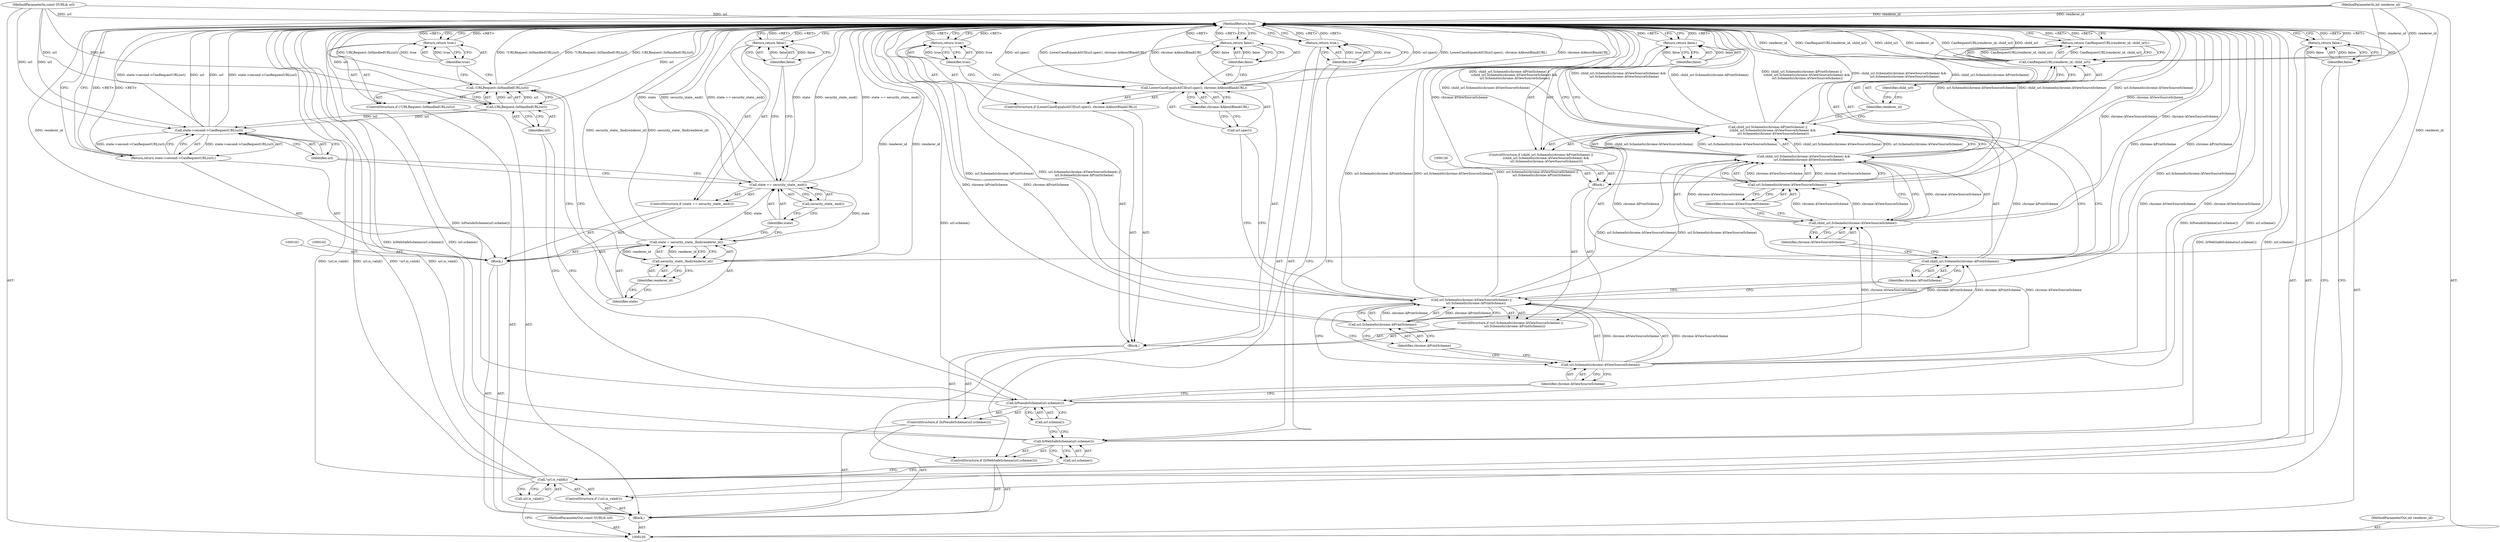 digraph "0_Chrome_690d0a9175790c4bd3abd066932bc08203c164ca" {
"1000176" [label="(MethodReturn,bool)"];
"1000126" [label="(Identifier,chrome::kViewSourceScheme)"];
"1000123" [label="(ControlStructure,if (url.SchemeIs(chrome::kViewSourceScheme) ||\n         url.SchemeIs(chrome::kPrintScheme)))"];
"1000124" [label="(Call,url.SchemeIs(chrome::kViewSourceScheme) ||\n         url.SchemeIs(chrome::kPrintScheme))"];
"1000125" [label="(Call,url.SchemeIs(chrome::kViewSourceScheme))"];
"1000128" [label="(Identifier,chrome::kPrintScheme)"];
"1000127" [label="(Call,url.SchemeIs(chrome::kPrintScheme))"];
"1000129" [label="(Block,)"];
"1000132" [label="(Call,child_url.SchemeIs(chrome::kPrintScheme) ||\n          (child_url.SchemeIs(chrome::kViewSourceScheme) &&\n           url.SchemeIs(chrome::kViewSourceScheme)))"];
"1000133" [label="(Call,child_url.SchemeIs(chrome::kPrintScheme))"];
"1000134" [label="(Identifier,chrome::kPrintScheme)"];
"1000131" [label="(ControlStructure,if (child_url.SchemeIs(chrome::kPrintScheme) ||\n          (child_url.SchemeIs(chrome::kViewSourceScheme) &&\n           url.SchemeIs(chrome::kViewSourceScheme))))"];
"1000135" [label="(Call,child_url.SchemeIs(chrome::kViewSourceScheme) &&\n           url.SchemeIs(chrome::kViewSourceScheme))"];
"1000136" [label="(Call,child_url.SchemeIs(chrome::kViewSourceScheme))"];
"1000137" [label="(Identifier,chrome::kViewSourceScheme)"];
"1000138" [label="(Call,url.SchemeIs(chrome::kViewSourceScheme))"];
"1000139" [label="(Identifier,chrome::kViewSourceScheme)"];
"1000140" [label="(Return,return false;)"];
"1000141" [label="(Identifier,false)"];
"1000107" [label="(MethodParameterIn,const GURL& url)"];
"1000261" [label="(MethodParameterOut,const GURL& url)"];
"1000108" [label="(Block,)"];
"1000106" [label="(MethodParameterIn,int renderer_id)"];
"1000260" [label="(MethodParameterOut,int renderer_id)"];
"1000143" [label="(Call,CanRequestURL(renderer_id, child_url))"];
"1000144" [label="(Identifier,renderer_id)"];
"1000145" [label="(Identifier,child_url)"];
"1000142" [label="(Return,return CanRequestURL(renderer_id, child_url);)"];
"1000148" [label="(Call,url.spec())"];
"1000149" [label="(Identifier,chrome::kAboutBlankURL)"];
"1000146" [label="(ControlStructure,if (LowerCaseEqualsASCII(url.spec(), chrome::kAboutBlankURL)))"];
"1000147" [label="(Call,LowerCaseEqualsASCII(url.spec(), chrome::kAboutBlankURL))"];
"1000151" [label="(Identifier,true)"];
"1000150" [label="(Return,return true;)"];
"1000153" [label="(Identifier,false)"];
"1000152" [label="(Return,return false;)"];
"1000154" [label="(ControlStructure,if (!URLRequest::IsHandledURL(url)))"];
"1000157" [label="(Identifier,url)"];
"1000155" [label="(Call,!URLRequest::IsHandledURL(url))"];
"1000156" [label="(Call,URLRequest::IsHandledURL(url))"];
"1000109" [label="(ControlStructure,if (!url.is_valid()))"];
"1000110" [label="(Call,!url.is_valid())"];
"1000111" [label="(Call,url.is_valid())"];
"1000159" [label="(Identifier,true)"];
"1000158" [label="(Return,return true;)"];
"1000163" [label="(Call,state = security_state_.find(renderer_id))"];
"1000164" [label="(Identifier,state)"];
"1000165" [label="(Call,security_state_.find(renderer_id))"];
"1000160" [label="(Block,)"];
"1000166" [label="(Identifier,renderer_id)"];
"1000170" [label="(Call,security_state_.end())"];
"1000167" [label="(ControlStructure,if (state == security_state_.end()))"];
"1000168" [label="(Call,state == security_state_.end())"];
"1000169" [label="(Identifier,state)"];
"1000172" [label="(Identifier,false)"];
"1000171" [label="(Return,return false;)"];
"1000174" [label="(Call,state->second->CanRequestURL(url))"];
"1000173" [label="(Return,return state->second->CanRequestURL(url);)"];
"1000175" [label="(Identifier,url)"];
"1000113" [label="(Identifier,false)"];
"1000112" [label="(Return,return false;)"];
"1000114" [label="(ControlStructure,if (IsWebSafeScheme(url.scheme())))"];
"1000116" [label="(Call,url.scheme())"];
"1000115" [label="(Call,IsWebSafeScheme(url.scheme()))"];
"1000118" [label="(Identifier,true)"];
"1000117" [label="(Return,return true;)"];
"1000119" [label="(ControlStructure,if (IsPseudoScheme(url.scheme())))"];
"1000121" [label="(Call,url.scheme())"];
"1000122" [label="(Block,)"];
"1000120" [label="(Call,IsPseudoScheme(url.scheme()))"];
"1000176" -> "1000105"  [label="AST: "];
"1000176" -> "1000112"  [label="CFG: "];
"1000176" -> "1000117"  [label="CFG: "];
"1000176" -> "1000140"  [label="CFG: "];
"1000176" -> "1000142"  [label="CFG: "];
"1000176" -> "1000150"  [label="CFG: "];
"1000176" -> "1000152"  [label="CFG: "];
"1000176" -> "1000158"  [label="CFG: "];
"1000176" -> "1000171"  [label="CFG: "];
"1000176" -> "1000173"  [label="CFG: "];
"1000152" -> "1000176"  [label="DDG: <RET>"];
"1000173" -> "1000176"  [label="DDG: <RET>"];
"1000142" -> "1000176"  [label="DDG: <RET>"];
"1000158" -> "1000176"  [label="DDG: <RET>"];
"1000112" -> "1000176"  [label="DDG: <RET>"];
"1000140" -> "1000176"  [label="DDG: <RET>"];
"1000124" -> "1000176"  [label="DDG: url.SchemeIs(chrome::kViewSourceScheme)"];
"1000124" -> "1000176"  [label="DDG: url.SchemeIs(chrome::kPrintScheme)"];
"1000124" -> "1000176"  [label="DDG: url.SchemeIs(chrome::kViewSourceScheme) ||\n         url.SchemeIs(chrome::kPrintScheme)"];
"1000107" -> "1000176"  [label="DDG: url"];
"1000168" -> "1000176"  [label="DDG: state"];
"1000168" -> "1000176"  [label="DDG: security_state_.end()"];
"1000168" -> "1000176"  [label="DDG: state == security_state_.end()"];
"1000156" -> "1000176"  [label="DDG: url"];
"1000165" -> "1000176"  [label="DDG: renderer_id"];
"1000132" -> "1000176"  [label="DDG: child_url.SchemeIs(chrome::kPrintScheme)"];
"1000132" -> "1000176"  [label="DDG: child_url.SchemeIs(chrome::kPrintScheme) ||\n          (child_url.SchemeIs(chrome::kViewSourceScheme) &&\n           url.SchemeIs(chrome::kViewSourceScheme))"];
"1000132" -> "1000176"  [label="DDG: child_url.SchemeIs(chrome::kViewSourceScheme) &&\n           url.SchemeIs(chrome::kViewSourceScheme)"];
"1000125" -> "1000176"  [label="DDG: chrome::kViewSourceScheme"];
"1000138" -> "1000176"  [label="DDG: chrome::kViewSourceScheme"];
"1000155" -> "1000176"  [label="DDG: !URLRequest::IsHandledURL(url)"];
"1000155" -> "1000176"  [label="DDG: URLRequest::IsHandledURL(url)"];
"1000143" -> "1000176"  [label="DDG: renderer_id"];
"1000143" -> "1000176"  [label="DDG: CanRequestURL(renderer_id, child_url)"];
"1000143" -> "1000176"  [label="DDG: child_url"];
"1000133" -> "1000176"  [label="DDG: chrome::kPrintScheme"];
"1000115" -> "1000176"  [label="DDG: IsWebSafeScheme(url.scheme())"];
"1000115" -> "1000176"  [label="DDG: url.scheme()"];
"1000120" -> "1000176"  [label="DDG: url.scheme()"];
"1000120" -> "1000176"  [label="DDG: IsPseudoScheme(url.scheme())"];
"1000147" -> "1000176"  [label="DDG: chrome::kAboutBlankURL"];
"1000147" -> "1000176"  [label="DDG: url.spec()"];
"1000147" -> "1000176"  [label="DDG: LowerCaseEqualsASCII(url.spec(), chrome::kAboutBlankURL)"];
"1000110" -> "1000176"  [label="DDG: !url.is_valid()"];
"1000110" -> "1000176"  [label="DDG: url.is_valid()"];
"1000135" -> "1000176"  [label="DDG: child_url.SchemeIs(chrome::kViewSourceScheme)"];
"1000135" -> "1000176"  [label="DDG: url.SchemeIs(chrome::kViewSourceScheme)"];
"1000127" -> "1000176"  [label="DDG: chrome::kPrintScheme"];
"1000174" -> "1000176"  [label="DDG: state->second->CanRequestURL(url)"];
"1000174" -> "1000176"  [label="DDG: url"];
"1000136" -> "1000176"  [label="DDG: chrome::kViewSourceScheme"];
"1000106" -> "1000176"  [label="DDG: renderer_id"];
"1000163" -> "1000176"  [label="DDG: security_state_.find(renderer_id)"];
"1000150" -> "1000176"  [label="DDG: <RET>"];
"1000171" -> "1000176"  [label="DDG: <RET>"];
"1000117" -> "1000176"  [label="DDG: <RET>"];
"1000126" -> "1000125"  [label="AST: "];
"1000126" -> "1000120"  [label="CFG: "];
"1000125" -> "1000126"  [label="CFG: "];
"1000123" -> "1000122"  [label="AST: "];
"1000124" -> "1000123"  [label="AST: "];
"1000129" -> "1000123"  [label="AST: "];
"1000124" -> "1000123"  [label="AST: "];
"1000124" -> "1000125"  [label="CFG: "];
"1000124" -> "1000127"  [label="CFG: "];
"1000125" -> "1000124"  [label="AST: "];
"1000127" -> "1000124"  [label="AST: "];
"1000134" -> "1000124"  [label="CFG: "];
"1000148" -> "1000124"  [label="CFG: "];
"1000124" -> "1000176"  [label="DDG: url.SchemeIs(chrome::kViewSourceScheme)"];
"1000124" -> "1000176"  [label="DDG: url.SchemeIs(chrome::kPrintScheme)"];
"1000124" -> "1000176"  [label="DDG: url.SchemeIs(chrome::kViewSourceScheme) ||\n         url.SchemeIs(chrome::kPrintScheme)"];
"1000125" -> "1000124"  [label="DDG: chrome::kViewSourceScheme"];
"1000127" -> "1000124"  [label="DDG: chrome::kPrintScheme"];
"1000124" -> "1000135"  [label="DDG: url.SchemeIs(chrome::kViewSourceScheme)"];
"1000125" -> "1000124"  [label="AST: "];
"1000125" -> "1000126"  [label="CFG: "];
"1000126" -> "1000125"  [label="AST: "];
"1000128" -> "1000125"  [label="CFG: "];
"1000124" -> "1000125"  [label="CFG: "];
"1000125" -> "1000176"  [label="DDG: chrome::kViewSourceScheme"];
"1000125" -> "1000124"  [label="DDG: chrome::kViewSourceScheme"];
"1000125" -> "1000136"  [label="DDG: chrome::kViewSourceScheme"];
"1000128" -> "1000127"  [label="AST: "];
"1000128" -> "1000125"  [label="CFG: "];
"1000127" -> "1000128"  [label="CFG: "];
"1000127" -> "1000124"  [label="AST: "];
"1000127" -> "1000128"  [label="CFG: "];
"1000128" -> "1000127"  [label="AST: "];
"1000124" -> "1000127"  [label="CFG: "];
"1000127" -> "1000176"  [label="DDG: chrome::kPrintScheme"];
"1000127" -> "1000124"  [label="DDG: chrome::kPrintScheme"];
"1000127" -> "1000133"  [label="DDG: chrome::kPrintScheme"];
"1000129" -> "1000123"  [label="AST: "];
"1000130" -> "1000129"  [label="AST: "];
"1000131" -> "1000129"  [label="AST: "];
"1000142" -> "1000129"  [label="AST: "];
"1000132" -> "1000131"  [label="AST: "];
"1000132" -> "1000133"  [label="CFG: "];
"1000132" -> "1000135"  [label="CFG: "];
"1000133" -> "1000132"  [label="AST: "];
"1000135" -> "1000132"  [label="AST: "];
"1000141" -> "1000132"  [label="CFG: "];
"1000144" -> "1000132"  [label="CFG: "];
"1000132" -> "1000176"  [label="DDG: child_url.SchemeIs(chrome::kPrintScheme)"];
"1000132" -> "1000176"  [label="DDG: child_url.SchemeIs(chrome::kPrintScheme) ||\n          (child_url.SchemeIs(chrome::kViewSourceScheme) &&\n           url.SchemeIs(chrome::kViewSourceScheme))"];
"1000132" -> "1000176"  [label="DDG: child_url.SchemeIs(chrome::kViewSourceScheme) &&\n           url.SchemeIs(chrome::kViewSourceScheme)"];
"1000133" -> "1000132"  [label="DDG: chrome::kPrintScheme"];
"1000135" -> "1000132"  [label="DDG: child_url.SchemeIs(chrome::kViewSourceScheme)"];
"1000135" -> "1000132"  [label="DDG: url.SchemeIs(chrome::kViewSourceScheme)"];
"1000133" -> "1000132"  [label="AST: "];
"1000133" -> "1000134"  [label="CFG: "];
"1000134" -> "1000133"  [label="AST: "];
"1000137" -> "1000133"  [label="CFG: "];
"1000132" -> "1000133"  [label="CFG: "];
"1000133" -> "1000176"  [label="DDG: chrome::kPrintScheme"];
"1000133" -> "1000132"  [label="DDG: chrome::kPrintScheme"];
"1000127" -> "1000133"  [label="DDG: chrome::kPrintScheme"];
"1000134" -> "1000133"  [label="AST: "];
"1000134" -> "1000124"  [label="CFG: "];
"1000133" -> "1000134"  [label="CFG: "];
"1000131" -> "1000129"  [label="AST: "];
"1000132" -> "1000131"  [label="AST: "];
"1000140" -> "1000131"  [label="AST: "];
"1000135" -> "1000132"  [label="AST: "];
"1000135" -> "1000136"  [label="CFG: "];
"1000135" -> "1000138"  [label="CFG: "];
"1000136" -> "1000135"  [label="AST: "];
"1000138" -> "1000135"  [label="AST: "];
"1000132" -> "1000135"  [label="CFG: "];
"1000135" -> "1000176"  [label="DDG: child_url.SchemeIs(chrome::kViewSourceScheme)"];
"1000135" -> "1000176"  [label="DDG: url.SchemeIs(chrome::kViewSourceScheme)"];
"1000135" -> "1000132"  [label="DDG: child_url.SchemeIs(chrome::kViewSourceScheme)"];
"1000135" -> "1000132"  [label="DDG: url.SchemeIs(chrome::kViewSourceScheme)"];
"1000136" -> "1000135"  [label="DDG: chrome::kViewSourceScheme"];
"1000138" -> "1000135"  [label="DDG: chrome::kViewSourceScheme"];
"1000124" -> "1000135"  [label="DDG: url.SchemeIs(chrome::kViewSourceScheme)"];
"1000136" -> "1000135"  [label="AST: "];
"1000136" -> "1000137"  [label="CFG: "];
"1000137" -> "1000136"  [label="AST: "];
"1000139" -> "1000136"  [label="CFG: "];
"1000135" -> "1000136"  [label="CFG: "];
"1000136" -> "1000176"  [label="DDG: chrome::kViewSourceScheme"];
"1000136" -> "1000135"  [label="DDG: chrome::kViewSourceScheme"];
"1000125" -> "1000136"  [label="DDG: chrome::kViewSourceScheme"];
"1000136" -> "1000138"  [label="DDG: chrome::kViewSourceScheme"];
"1000137" -> "1000136"  [label="AST: "];
"1000137" -> "1000133"  [label="CFG: "];
"1000136" -> "1000137"  [label="CFG: "];
"1000138" -> "1000135"  [label="AST: "];
"1000138" -> "1000139"  [label="CFG: "];
"1000139" -> "1000138"  [label="AST: "];
"1000135" -> "1000138"  [label="CFG: "];
"1000138" -> "1000176"  [label="DDG: chrome::kViewSourceScheme"];
"1000138" -> "1000135"  [label="DDG: chrome::kViewSourceScheme"];
"1000136" -> "1000138"  [label="DDG: chrome::kViewSourceScheme"];
"1000139" -> "1000138"  [label="AST: "];
"1000139" -> "1000136"  [label="CFG: "];
"1000138" -> "1000139"  [label="CFG: "];
"1000140" -> "1000131"  [label="AST: "];
"1000140" -> "1000141"  [label="CFG: "];
"1000141" -> "1000140"  [label="AST: "];
"1000176" -> "1000140"  [label="CFG: "];
"1000140" -> "1000176"  [label="DDG: <RET>"];
"1000141" -> "1000140"  [label="DDG: false"];
"1000141" -> "1000140"  [label="AST: "];
"1000141" -> "1000132"  [label="CFG: "];
"1000140" -> "1000141"  [label="CFG: "];
"1000141" -> "1000140"  [label="DDG: false"];
"1000107" -> "1000105"  [label="AST: "];
"1000107" -> "1000176"  [label="DDG: url"];
"1000107" -> "1000156"  [label="DDG: url"];
"1000107" -> "1000174"  [label="DDG: url"];
"1000261" -> "1000105"  [label="AST: "];
"1000108" -> "1000105"  [label="AST: "];
"1000109" -> "1000108"  [label="AST: "];
"1000114" -> "1000108"  [label="AST: "];
"1000119" -> "1000108"  [label="AST: "];
"1000154" -> "1000108"  [label="AST: "];
"1000160" -> "1000108"  [label="AST: "];
"1000106" -> "1000105"  [label="AST: "];
"1000106" -> "1000176"  [label="DDG: renderer_id"];
"1000106" -> "1000143"  [label="DDG: renderer_id"];
"1000106" -> "1000165"  [label="DDG: renderer_id"];
"1000260" -> "1000105"  [label="AST: "];
"1000143" -> "1000142"  [label="AST: "];
"1000143" -> "1000145"  [label="CFG: "];
"1000144" -> "1000143"  [label="AST: "];
"1000145" -> "1000143"  [label="AST: "];
"1000142" -> "1000143"  [label="CFG: "];
"1000143" -> "1000176"  [label="DDG: renderer_id"];
"1000143" -> "1000176"  [label="DDG: CanRequestURL(renderer_id, child_url)"];
"1000143" -> "1000176"  [label="DDG: child_url"];
"1000143" -> "1000142"  [label="DDG: CanRequestURL(renderer_id, child_url)"];
"1000106" -> "1000143"  [label="DDG: renderer_id"];
"1000144" -> "1000143"  [label="AST: "];
"1000144" -> "1000132"  [label="CFG: "];
"1000145" -> "1000144"  [label="CFG: "];
"1000145" -> "1000143"  [label="AST: "];
"1000145" -> "1000144"  [label="CFG: "];
"1000143" -> "1000145"  [label="CFG: "];
"1000142" -> "1000129"  [label="AST: "];
"1000142" -> "1000143"  [label="CFG: "];
"1000143" -> "1000142"  [label="AST: "];
"1000176" -> "1000142"  [label="CFG: "];
"1000142" -> "1000176"  [label="DDG: <RET>"];
"1000143" -> "1000142"  [label="DDG: CanRequestURL(renderer_id, child_url)"];
"1000148" -> "1000147"  [label="AST: "];
"1000148" -> "1000124"  [label="CFG: "];
"1000149" -> "1000148"  [label="CFG: "];
"1000149" -> "1000147"  [label="AST: "];
"1000149" -> "1000148"  [label="CFG: "];
"1000147" -> "1000149"  [label="CFG: "];
"1000146" -> "1000122"  [label="AST: "];
"1000147" -> "1000146"  [label="AST: "];
"1000150" -> "1000146"  [label="AST: "];
"1000147" -> "1000146"  [label="AST: "];
"1000147" -> "1000149"  [label="CFG: "];
"1000148" -> "1000147"  [label="AST: "];
"1000149" -> "1000147"  [label="AST: "];
"1000151" -> "1000147"  [label="CFG: "];
"1000153" -> "1000147"  [label="CFG: "];
"1000147" -> "1000176"  [label="DDG: chrome::kAboutBlankURL"];
"1000147" -> "1000176"  [label="DDG: url.spec()"];
"1000147" -> "1000176"  [label="DDG: LowerCaseEqualsASCII(url.spec(), chrome::kAboutBlankURL)"];
"1000151" -> "1000150"  [label="AST: "];
"1000151" -> "1000147"  [label="CFG: "];
"1000150" -> "1000151"  [label="CFG: "];
"1000151" -> "1000150"  [label="DDG: true"];
"1000150" -> "1000146"  [label="AST: "];
"1000150" -> "1000151"  [label="CFG: "];
"1000151" -> "1000150"  [label="AST: "];
"1000176" -> "1000150"  [label="CFG: "];
"1000150" -> "1000176"  [label="DDG: <RET>"];
"1000151" -> "1000150"  [label="DDG: true"];
"1000153" -> "1000152"  [label="AST: "];
"1000153" -> "1000147"  [label="CFG: "];
"1000152" -> "1000153"  [label="CFG: "];
"1000153" -> "1000152"  [label="DDG: false"];
"1000152" -> "1000122"  [label="AST: "];
"1000152" -> "1000153"  [label="CFG: "];
"1000153" -> "1000152"  [label="AST: "];
"1000176" -> "1000152"  [label="CFG: "];
"1000152" -> "1000176"  [label="DDG: <RET>"];
"1000153" -> "1000152"  [label="DDG: false"];
"1000154" -> "1000108"  [label="AST: "];
"1000155" -> "1000154"  [label="AST: "];
"1000158" -> "1000154"  [label="AST: "];
"1000157" -> "1000156"  [label="AST: "];
"1000157" -> "1000120"  [label="CFG: "];
"1000156" -> "1000157"  [label="CFG: "];
"1000155" -> "1000154"  [label="AST: "];
"1000155" -> "1000156"  [label="CFG: "];
"1000156" -> "1000155"  [label="AST: "];
"1000159" -> "1000155"  [label="CFG: "];
"1000164" -> "1000155"  [label="CFG: "];
"1000155" -> "1000176"  [label="DDG: !URLRequest::IsHandledURL(url)"];
"1000155" -> "1000176"  [label="DDG: URLRequest::IsHandledURL(url)"];
"1000156" -> "1000155"  [label="DDG: url"];
"1000156" -> "1000155"  [label="AST: "];
"1000156" -> "1000157"  [label="CFG: "];
"1000157" -> "1000156"  [label="AST: "];
"1000155" -> "1000156"  [label="CFG: "];
"1000156" -> "1000176"  [label="DDG: url"];
"1000156" -> "1000155"  [label="DDG: url"];
"1000107" -> "1000156"  [label="DDG: url"];
"1000156" -> "1000174"  [label="DDG: url"];
"1000109" -> "1000108"  [label="AST: "];
"1000110" -> "1000109"  [label="AST: "];
"1000112" -> "1000109"  [label="AST: "];
"1000110" -> "1000109"  [label="AST: "];
"1000110" -> "1000111"  [label="CFG: "];
"1000111" -> "1000110"  [label="AST: "];
"1000113" -> "1000110"  [label="CFG: "];
"1000116" -> "1000110"  [label="CFG: "];
"1000110" -> "1000176"  [label="DDG: !url.is_valid()"];
"1000110" -> "1000176"  [label="DDG: url.is_valid()"];
"1000111" -> "1000110"  [label="AST: "];
"1000111" -> "1000105"  [label="CFG: "];
"1000110" -> "1000111"  [label="CFG: "];
"1000159" -> "1000158"  [label="AST: "];
"1000159" -> "1000155"  [label="CFG: "];
"1000158" -> "1000159"  [label="CFG: "];
"1000159" -> "1000158"  [label="DDG: true"];
"1000158" -> "1000154"  [label="AST: "];
"1000158" -> "1000159"  [label="CFG: "];
"1000159" -> "1000158"  [label="AST: "];
"1000176" -> "1000158"  [label="CFG: "];
"1000158" -> "1000176"  [label="DDG: <RET>"];
"1000159" -> "1000158"  [label="DDG: true"];
"1000163" -> "1000160"  [label="AST: "];
"1000163" -> "1000165"  [label="CFG: "];
"1000164" -> "1000163"  [label="AST: "];
"1000165" -> "1000163"  [label="AST: "];
"1000169" -> "1000163"  [label="CFG: "];
"1000163" -> "1000176"  [label="DDG: security_state_.find(renderer_id)"];
"1000165" -> "1000163"  [label="DDG: renderer_id"];
"1000163" -> "1000168"  [label="DDG: state"];
"1000164" -> "1000163"  [label="AST: "];
"1000164" -> "1000155"  [label="CFG: "];
"1000166" -> "1000164"  [label="CFG: "];
"1000165" -> "1000163"  [label="AST: "];
"1000165" -> "1000166"  [label="CFG: "];
"1000166" -> "1000165"  [label="AST: "];
"1000163" -> "1000165"  [label="CFG: "];
"1000165" -> "1000176"  [label="DDG: renderer_id"];
"1000165" -> "1000163"  [label="DDG: renderer_id"];
"1000106" -> "1000165"  [label="DDG: renderer_id"];
"1000160" -> "1000108"  [label="AST: "];
"1000161" -> "1000160"  [label="AST: "];
"1000162" -> "1000160"  [label="AST: "];
"1000163" -> "1000160"  [label="AST: "];
"1000167" -> "1000160"  [label="AST: "];
"1000173" -> "1000160"  [label="AST: "];
"1000166" -> "1000165"  [label="AST: "];
"1000166" -> "1000164"  [label="CFG: "];
"1000165" -> "1000166"  [label="CFG: "];
"1000170" -> "1000168"  [label="AST: "];
"1000170" -> "1000169"  [label="CFG: "];
"1000168" -> "1000170"  [label="CFG: "];
"1000167" -> "1000160"  [label="AST: "];
"1000168" -> "1000167"  [label="AST: "];
"1000171" -> "1000167"  [label="AST: "];
"1000168" -> "1000167"  [label="AST: "];
"1000168" -> "1000170"  [label="CFG: "];
"1000169" -> "1000168"  [label="AST: "];
"1000170" -> "1000168"  [label="AST: "];
"1000172" -> "1000168"  [label="CFG: "];
"1000175" -> "1000168"  [label="CFG: "];
"1000168" -> "1000176"  [label="DDG: state"];
"1000168" -> "1000176"  [label="DDG: security_state_.end()"];
"1000168" -> "1000176"  [label="DDG: state == security_state_.end()"];
"1000163" -> "1000168"  [label="DDG: state"];
"1000169" -> "1000168"  [label="AST: "];
"1000169" -> "1000163"  [label="CFG: "];
"1000170" -> "1000169"  [label="CFG: "];
"1000172" -> "1000171"  [label="AST: "];
"1000172" -> "1000168"  [label="CFG: "];
"1000171" -> "1000172"  [label="CFG: "];
"1000172" -> "1000171"  [label="DDG: false"];
"1000171" -> "1000167"  [label="AST: "];
"1000171" -> "1000172"  [label="CFG: "];
"1000172" -> "1000171"  [label="AST: "];
"1000176" -> "1000171"  [label="CFG: "];
"1000171" -> "1000176"  [label="DDG: <RET>"];
"1000172" -> "1000171"  [label="DDG: false"];
"1000174" -> "1000173"  [label="AST: "];
"1000174" -> "1000175"  [label="CFG: "];
"1000175" -> "1000174"  [label="AST: "];
"1000173" -> "1000174"  [label="CFG: "];
"1000174" -> "1000176"  [label="DDG: state->second->CanRequestURL(url)"];
"1000174" -> "1000176"  [label="DDG: url"];
"1000174" -> "1000173"  [label="DDG: state->second->CanRequestURL(url)"];
"1000156" -> "1000174"  [label="DDG: url"];
"1000107" -> "1000174"  [label="DDG: url"];
"1000173" -> "1000160"  [label="AST: "];
"1000173" -> "1000174"  [label="CFG: "];
"1000174" -> "1000173"  [label="AST: "];
"1000176" -> "1000173"  [label="CFG: "];
"1000173" -> "1000176"  [label="DDG: <RET>"];
"1000174" -> "1000173"  [label="DDG: state->second->CanRequestURL(url)"];
"1000175" -> "1000174"  [label="AST: "];
"1000175" -> "1000168"  [label="CFG: "];
"1000174" -> "1000175"  [label="CFG: "];
"1000113" -> "1000112"  [label="AST: "];
"1000113" -> "1000110"  [label="CFG: "];
"1000112" -> "1000113"  [label="CFG: "];
"1000113" -> "1000112"  [label="DDG: false"];
"1000112" -> "1000109"  [label="AST: "];
"1000112" -> "1000113"  [label="CFG: "];
"1000113" -> "1000112"  [label="AST: "];
"1000176" -> "1000112"  [label="CFG: "];
"1000112" -> "1000176"  [label="DDG: <RET>"];
"1000113" -> "1000112"  [label="DDG: false"];
"1000114" -> "1000108"  [label="AST: "];
"1000115" -> "1000114"  [label="AST: "];
"1000117" -> "1000114"  [label="AST: "];
"1000116" -> "1000115"  [label="AST: "];
"1000116" -> "1000110"  [label="CFG: "];
"1000115" -> "1000116"  [label="CFG: "];
"1000115" -> "1000114"  [label="AST: "];
"1000115" -> "1000116"  [label="CFG: "];
"1000116" -> "1000115"  [label="AST: "];
"1000118" -> "1000115"  [label="CFG: "];
"1000121" -> "1000115"  [label="CFG: "];
"1000115" -> "1000176"  [label="DDG: IsWebSafeScheme(url.scheme())"];
"1000115" -> "1000176"  [label="DDG: url.scheme()"];
"1000118" -> "1000117"  [label="AST: "];
"1000118" -> "1000115"  [label="CFG: "];
"1000117" -> "1000118"  [label="CFG: "];
"1000118" -> "1000117"  [label="DDG: true"];
"1000117" -> "1000114"  [label="AST: "];
"1000117" -> "1000118"  [label="CFG: "];
"1000118" -> "1000117"  [label="AST: "];
"1000176" -> "1000117"  [label="CFG: "];
"1000117" -> "1000176"  [label="DDG: <RET>"];
"1000118" -> "1000117"  [label="DDG: true"];
"1000119" -> "1000108"  [label="AST: "];
"1000120" -> "1000119"  [label="AST: "];
"1000122" -> "1000119"  [label="AST: "];
"1000121" -> "1000120"  [label="AST: "];
"1000121" -> "1000115"  [label="CFG: "];
"1000120" -> "1000121"  [label="CFG: "];
"1000122" -> "1000119"  [label="AST: "];
"1000123" -> "1000122"  [label="AST: "];
"1000146" -> "1000122"  [label="AST: "];
"1000152" -> "1000122"  [label="AST: "];
"1000120" -> "1000119"  [label="AST: "];
"1000120" -> "1000121"  [label="CFG: "];
"1000121" -> "1000120"  [label="AST: "];
"1000126" -> "1000120"  [label="CFG: "];
"1000157" -> "1000120"  [label="CFG: "];
"1000120" -> "1000176"  [label="DDG: url.scheme()"];
"1000120" -> "1000176"  [label="DDG: IsPseudoScheme(url.scheme())"];
}
